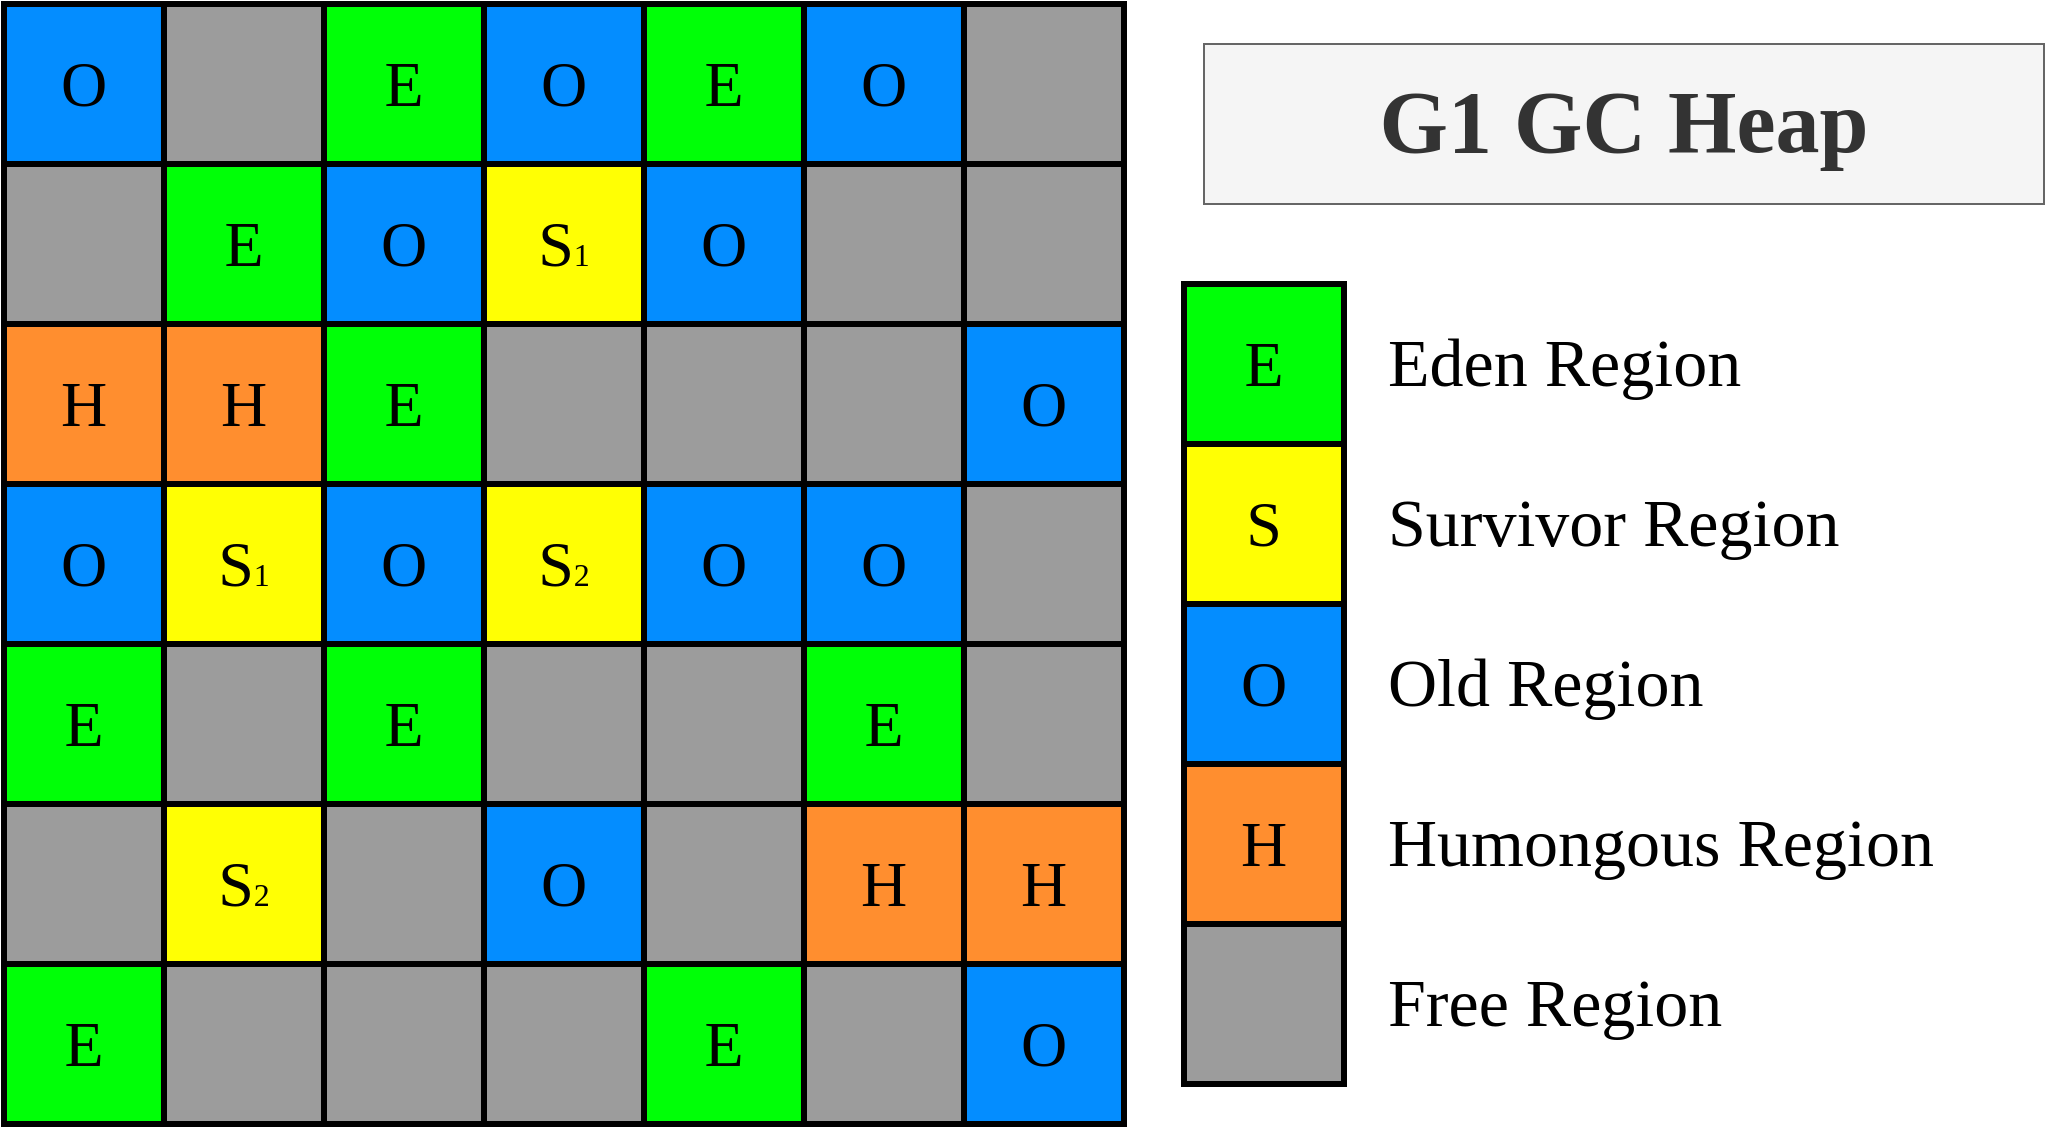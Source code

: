 <mxfile version="24.2.5" type="device">
  <diagram name="G1 GC Heap" id="bUMF98sUaSZOF8_wNnfO">
    <mxGraphModel dx="1234" dy="1214" grid="1" gridSize="10" guides="1" tooltips="1" connect="1" arrows="1" fold="1" page="1" pageScale="1" pageWidth="850" pageHeight="1100" math="0" shadow="0">
      <root>
        <mxCell id="0" />
        <mxCell id="1" parent="0" />
        <mxCell id="uFG7PCId-pUoOMfq0wAy-1" value="O" style="whiteSpace=wrap;html=1;aspect=fixed;fillColor=#048DFF;strokeWidth=3;fontSize=32;fontFamily=JetBrains Mono;" vertex="1" parent="1">
          <mxGeometry x="120" y="240" width="80" height="80" as="geometry" />
        </mxCell>
        <mxCell id="uFG7PCId-pUoOMfq0wAy-2" value="" style="whiteSpace=wrap;html=1;aspect=fixed;strokeWidth=3;fillColor=#9c9c9c;fontSize=32;fontFamily=JetBrains Mono;" vertex="1" parent="1">
          <mxGeometry x="200" y="240" width="80" height="80" as="geometry" />
        </mxCell>
        <mxCell id="uFG7PCId-pUoOMfq0wAy-3" value="E" style="whiteSpace=wrap;html=1;aspect=fixed;strokeWidth=3;fillColor=#00ff07;fontSize=32;fontFamily=JetBrains Mono;" vertex="1" parent="1">
          <mxGeometry x="280" y="240" width="80" height="80" as="geometry" />
        </mxCell>
        <mxCell id="uFG7PCId-pUoOMfq0wAy-4" value="O" style="whiteSpace=wrap;html=1;aspect=fixed;fillColor=#048DFF;strokeWidth=3;fontSize=32;fontFamily=JetBrains Mono;" vertex="1" parent="1">
          <mxGeometry x="360" y="240" width="80" height="80" as="geometry" />
        </mxCell>
        <mxCell id="uFG7PCId-pUoOMfq0wAy-5" value="E" style="whiteSpace=wrap;html=1;aspect=fixed;strokeWidth=3;fillColor=#00ff07;fontSize=32;fontFamily=JetBrains Mono;" vertex="1" parent="1">
          <mxGeometry x="440" y="240" width="80" height="80" as="geometry" />
        </mxCell>
        <mxCell id="uFG7PCId-pUoOMfq0wAy-6" value="O" style="whiteSpace=wrap;html=1;aspect=fixed;fillColor=#048DFF;strokeWidth=3;fontSize=32;fontFamily=JetBrains Mono;" vertex="1" parent="1">
          <mxGeometry x="520" y="240" width="80" height="80" as="geometry" />
        </mxCell>
        <mxCell id="uFG7PCId-pUoOMfq0wAy-7" value="" style="whiteSpace=wrap;html=1;aspect=fixed;strokeWidth=3;fillColor=#9c9c9c;fontSize=32;fontFamily=JetBrains Mono;" vertex="1" parent="1">
          <mxGeometry x="600" y="240" width="80" height="80" as="geometry" />
        </mxCell>
        <mxCell id="uFG7PCId-pUoOMfq0wAy-9" value="" style="whiteSpace=wrap;html=1;aspect=fixed;strokeWidth=3;fillColor=#9c9c9c;fontSize=32;fontFamily=JetBrains Mono;" vertex="1" parent="1">
          <mxGeometry x="120" y="320" width="80" height="80" as="geometry" />
        </mxCell>
        <mxCell id="uFG7PCId-pUoOMfq0wAy-10" value="E" style="whiteSpace=wrap;html=1;aspect=fixed;strokeWidth=3;fillColor=#00ff07;fontSize=32;fontFamily=JetBrains Mono;" vertex="1" parent="1">
          <mxGeometry x="200" y="320" width="80" height="80" as="geometry" />
        </mxCell>
        <mxCell id="uFG7PCId-pUoOMfq0wAy-11" value="O" style="whiteSpace=wrap;html=1;aspect=fixed;fillColor=#048DFF;strokeWidth=3;fontSize=32;fontFamily=JetBrains Mono;" vertex="1" parent="1">
          <mxGeometry x="280" y="320" width="80" height="80" as="geometry" />
        </mxCell>
        <mxCell id="uFG7PCId-pUoOMfq0wAy-12" value="S&lt;font style=&quot;font-size: 16px;&quot;&gt;1&lt;/font&gt;" style="whiteSpace=wrap;html=1;aspect=fixed;strokeWidth=3;fillColor=#ffff04;fontSize=32;fontFamily=JetBrains Mono;" vertex="1" parent="1">
          <mxGeometry x="360" y="320" width="80" height="80" as="geometry" />
        </mxCell>
        <mxCell id="uFG7PCId-pUoOMfq0wAy-13" value="O" style="whiteSpace=wrap;html=1;aspect=fixed;fillColor=#048DFF;strokeWidth=3;fontSize=32;fontFamily=JetBrains Mono;" vertex="1" parent="1">
          <mxGeometry x="440" y="320" width="80" height="80" as="geometry" />
        </mxCell>
        <mxCell id="uFG7PCId-pUoOMfq0wAy-14" value="" style="whiteSpace=wrap;html=1;aspect=fixed;strokeWidth=3;fillColor=#9c9c9c;fontSize=32;fontFamily=JetBrains Mono;" vertex="1" parent="1">
          <mxGeometry x="520" y="320" width="80" height="80" as="geometry" />
        </mxCell>
        <mxCell id="uFG7PCId-pUoOMfq0wAy-15" value="" style="whiteSpace=wrap;html=1;aspect=fixed;strokeWidth=3;fillColor=#9c9c9c;fontSize=32;fontFamily=JetBrains Mono;" vertex="1" parent="1">
          <mxGeometry x="600" y="320" width="80" height="80" as="geometry" />
        </mxCell>
        <mxCell id="uFG7PCId-pUoOMfq0wAy-16" value="H" style="whiteSpace=wrap;html=1;aspect=fixed;strokeWidth=3;fillColor=#ff8e2f;fontSize=32;fontFamily=JetBrains Mono;" vertex="1" parent="1">
          <mxGeometry x="120" y="400" width="80" height="80" as="geometry" />
        </mxCell>
        <mxCell id="uFG7PCId-pUoOMfq0wAy-17" value="H" style="whiteSpace=wrap;html=1;aspect=fixed;strokeWidth=3;fillColor=#ff8e2f;fontSize=32;fontFamily=JetBrains Mono;" vertex="1" parent="1">
          <mxGeometry x="200" y="400" width="80" height="80" as="geometry" />
        </mxCell>
        <mxCell id="uFG7PCId-pUoOMfq0wAy-18" value="E" style="whiteSpace=wrap;html=1;aspect=fixed;strokeWidth=3;fillColor=#00ff07;fontSize=32;fontFamily=JetBrains Mono;" vertex="1" parent="1">
          <mxGeometry x="280" y="400" width="80" height="80" as="geometry" />
        </mxCell>
        <mxCell id="uFG7PCId-pUoOMfq0wAy-19" value="" style="whiteSpace=wrap;html=1;aspect=fixed;strokeWidth=3;fillColor=#9c9c9c;fontSize=32;fontFamily=JetBrains Mono;" vertex="1" parent="1">
          <mxGeometry x="360" y="400" width="80" height="80" as="geometry" />
        </mxCell>
        <mxCell id="uFG7PCId-pUoOMfq0wAy-20" value="" style="whiteSpace=wrap;html=1;aspect=fixed;strokeWidth=3;fillColor=#9c9c9c;fontSize=32;fontFamily=JetBrains Mono;" vertex="1" parent="1">
          <mxGeometry x="440" y="400" width="80" height="80" as="geometry" />
        </mxCell>
        <mxCell id="uFG7PCId-pUoOMfq0wAy-21" value="" style="whiteSpace=wrap;html=1;aspect=fixed;strokeWidth=3;fillColor=#9c9c9c;fontSize=32;fontFamily=JetBrains Mono;" vertex="1" parent="1">
          <mxGeometry x="520" y="400" width="80" height="80" as="geometry" />
        </mxCell>
        <mxCell id="uFG7PCId-pUoOMfq0wAy-22" value="O" style="whiteSpace=wrap;html=1;aspect=fixed;fillColor=#048dff;strokeWidth=3;fontSize=32;fontFamily=JetBrains Mono;" vertex="1" parent="1">
          <mxGeometry x="600" y="400" width="80" height="80" as="geometry" />
        </mxCell>
        <mxCell id="uFG7PCId-pUoOMfq0wAy-23" value="O" style="whiteSpace=wrap;html=1;aspect=fixed;fillColor=#048dff;strokeWidth=3;fontSize=32;fontFamily=JetBrains Mono;" vertex="1" parent="1">
          <mxGeometry x="120" y="480" width="80" height="80" as="geometry" />
        </mxCell>
        <mxCell id="uFG7PCId-pUoOMfq0wAy-24" value="S&lt;span style=&quot;font-size: 16px;&quot;&gt;1&lt;/span&gt;" style="whiteSpace=wrap;html=1;aspect=fixed;strokeWidth=3;fillColor=#ffff04;fontSize=32;fontFamily=JetBrains Mono;" vertex="1" parent="1">
          <mxGeometry x="200" y="480" width="80" height="80" as="geometry" />
        </mxCell>
        <mxCell id="uFG7PCId-pUoOMfq0wAy-25" value="O" style="whiteSpace=wrap;html=1;aspect=fixed;fillColor=#048dff;strokeWidth=3;fontSize=32;fontFamily=JetBrains Mono;" vertex="1" parent="1">
          <mxGeometry x="280" y="480" width="80" height="80" as="geometry" />
        </mxCell>
        <mxCell id="uFG7PCId-pUoOMfq0wAy-26" value="S&lt;span style=&quot;font-size: 16px;&quot;&gt;2&lt;/span&gt;" style="whiteSpace=wrap;html=1;aspect=fixed;strokeWidth=3;fillColor=#ffff04;fontSize=32;fontFamily=JetBrains Mono;" vertex="1" parent="1">
          <mxGeometry x="360" y="480" width="80" height="80" as="geometry" />
        </mxCell>
        <mxCell id="uFG7PCId-pUoOMfq0wAy-27" value="O" style="whiteSpace=wrap;html=1;aspect=fixed;fillColor=#048dff;strokeWidth=3;fontSize=32;fontFamily=JetBrains Mono;" vertex="1" parent="1">
          <mxGeometry x="440" y="480" width="80" height="80" as="geometry" />
        </mxCell>
        <mxCell id="uFG7PCId-pUoOMfq0wAy-28" value="O" style="whiteSpace=wrap;html=1;aspect=fixed;fillColor=#048dff;strokeWidth=3;fontSize=32;fontFamily=JetBrains Mono;" vertex="1" parent="1">
          <mxGeometry x="520" y="480" width="80" height="80" as="geometry" />
        </mxCell>
        <mxCell id="uFG7PCId-pUoOMfq0wAy-29" value="" style="whiteSpace=wrap;html=1;aspect=fixed;strokeWidth=3;fillColor=#9c9c9c;fontSize=32;fontFamily=JetBrains Mono;" vertex="1" parent="1">
          <mxGeometry x="600" y="480" width="80" height="80" as="geometry" />
        </mxCell>
        <mxCell id="uFG7PCId-pUoOMfq0wAy-30" value="E" style="whiteSpace=wrap;html=1;aspect=fixed;strokeWidth=3;fillColor=#00ff07;fontSize=32;fontFamily=JetBrains Mono;" vertex="1" parent="1">
          <mxGeometry x="120" y="560" width="80" height="80" as="geometry" />
        </mxCell>
        <mxCell id="uFG7PCId-pUoOMfq0wAy-31" value="" style="whiteSpace=wrap;html=1;aspect=fixed;strokeWidth=3;fillColor=#9c9c9c;fontSize=32;fontFamily=JetBrains Mono;" vertex="1" parent="1">
          <mxGeometry x="200" y="560" width="80" height="80" as="geometry" />
        </mxCell>
        <mxCell id="uFG7PCId-pUoOMfq0wAy-32" value="E" style="whiteSpace=wrap;html=1;aspect=fixed;strokeWidth=3;fillColor=#00ff07;fontSize=32;fontFamily=JetBrains Mono;" vertex="1" parent="1">
          <mxGeometry x="280" y="560" width="80" height="80" as="geometry" />
        </mxCell>
        <mxCell id="uFG7PCId-pUoOMfq0wAy-33" value="" style="whiteSpace=wrap;html=1;aspect=fixed;strokeWidth=3;fillColor=#9c9c9c;fontSize=32;fontFamily=JetBrains Mono;" vertex="1" parent="1">
          <mxGeometry x="360" y="560" width="80" height="80" as="geometry" />
        </mxCell>
        <mxCell id="uFG7PCId-pUoOMfq0wAy-34" value="" style="whiteSpace=wrap;html=1;aspect=fixed;strokeWidth=3;fillColor=#9c9c9c;fontSize=32;fontFamily=JetBrains Mono;" vertex="1" parent="1">
          <mxGeometry x="440" y="560" width="80" height="80" as="geometry" />
        </mxCell>
        <mxCell id="uFG7PCId-pUoOMfq0wAy-35" value="E" style="whiteSpace=wrap;html=1;aspect=fixed;strokeWidth=3;fillColor=#00ff07;fontSize=32;fontFamily=JetBrains Mono;" vertex="1" parent="1">
          <mxGeometry x="520" y="560" width="80" height="80" as="geometry" />
        </mxCell>
        <mxCell id="uFG7PCId-pUoOMfq0wAy-36" value="" style="whiteSpace=wrap;html=1;aspect=fixed;strokeWidth=3;fillColor=#9c9c9c;fontSize=32;fontFamily=JetBrains Mono;" vertex="1" parent="1">
          <mxGeometry x="600" y="560" width="80" height="80" as="geometry" />
        </mxCell>
        <mxCell id="uFG7PCId-pUoOMfq0wAy-37" value="" style="whiteSpace=wrap;html=1;aspect=fixed;strokeWidth=3;fillColor=#9c9c9c;fontSize=32;fontFamily=JetBrains Mono;" vertex="1" parent="1">
          <mxGeometry x="120" y="640" width="80" height="80" as="geometry" />
        </mxCell>
        <mxCell id="uFG7PCId-pUoOMfq0wAy-38" value="S&lt;span style=&quot;font-size: 16px;&quot;&gt;2&lt;/span&gt;" style="whiteSpace=wrap;html=1;aspect=fixed;strokeWidth=3;fillColor=#ffff04;fontSize=32;fontFamily=JetBrains Mono;" vertex="1" parent="1">
          <mxGeometry x="200" y="640" width="80" height="80" as="geometry" />
        </mxCell>
        <mxCell id="uFG7PCId-pUoOMfq0wAy-39" value="" style="whiteSpace=wrap;html=1;aspect=fixed;strokeWidth=3;fillColor=#9c9c9c;fontSize=32;fontFamily=JetBrains Mono;" vertex="1" parent="1">
          <mxGeometry x="280" y="640" width="80" height="80" as="geometry" />
        </mxCell>
        <mxCell id="uFG7PCId-pUoOMfq0wAy-40" value="O" style="whiteSpace=wrap;html=1;aspect=fixed;fillColor=#048dff;strokeWidth=3;fontSize=32;fontFamily=JetBrains Mono;" vertex="1" parent="1">
          <mxGeometry x="360" y="640" width="80" height="80" as="geometry" />
        </mxCell>
        <mxCell id="uFG7PCId-pUoOMfq0wAy-41" value="" style="whiteSpace=wrap;html=1;aspect=fixed;strokeWidth=3;fillColor=#9c9c9c;fontSize=32;fontFamily=JetBrains Mono;" vertex="1" parent="1">
          <mxGeometry x="440" y="640" width="80" height="80" as="geometry" />
        </mxCell>
        <mxCell id="uFG7PCId-pUoOMfq0wAy-42" value="H" style="whiteSpace=wrap;html=1;aspect=fixed;strokeWidth=3;fillColor=#ff8e2f;fontSize=32;fontFamily=JetBrains Mono;" vertex="1" parent="1">
          <mxGeometry x="520" y="640" width="80" height="80" as="geometry" />
        </mxCell>
        <mxCell id="uFG7PCId-pUoOMfq0wAy-43" value="H" style="whiteSpace=wrap;html=1;aspect=fixed;strokeWidth=3;fillColor=#ff8e2f;fontSize=32;fontFamily=JetBrains Mono;" vertex="1" parent="1">
          <mxGeometry x="600" y="640" width="80" height="80" as="geometry" />
        </mxCell>
        <mxCell id="uFG7PCId-pUoOMfq0wAy-44" value="E" style="whiteSpace=wrap;html=1;aspect=fixed;strokeWidth=3;fillColor=#00ff07;fontSize=32;fontFamily=JetBrains Mono;" vertex="1" parent="1">
          <mxGeometry x="120" y="720" width="80" height="80" as="geometry" />
        </mxCell>
        <mxCell id="uFG7PCId-pUoOMfq0wAy-45" value="" style="whiteSpace=wrap;html=1;aspect=fixed;strokeWidth=3;fillColor=#9c9c9c;fontSize=32;fontFamily=JetBrains Mono;" vertex="1" parent="1">
          <mxGeometry x="200" y="720" width="80" height="80" as="geometry" />
        </mxCell>
        <mxCell id="uFG7PCId-pUoOMfq0wAy-46" value="" style="whiteSpace=wrap;html=1;aspect=fixed;strokeWidth=3;fillColor=#9c9c9c;fontSize=32;fontFamily=JetBrains Mono;" vertex="1" parent="1">
          <mxGeometry x="280" y="720" width="80" height="80" as="geometry" />
        </mxCell>
        <mxCell id="uFG7PCId-pUoOMfq0wAy-47" value="" style="whiteSpace=wrap;html=1;aspect=fixed;strokeWidth=3;fillColor=#9c9c9c;fontSize=32;fontFamily=JetBrains Mono;" vertex="1" parent="1">
          <mxGeometry x="360" y="720" width="80" height="80" as="geometry" />
        </mxCell>
        <mxCell id="uFG7PCId-pUoOMfq0wAy-48" value="E" style="whiteSpace=wrap;html=1;aspect=fixed;strokeWidth=3;fillColor=#00ff07;fontSize=32;fontFamily=JetBrains Mono;" vertex="1" parent="1">
          <mxGeometry x="440" y="720" width="80" height="80" as="geometry" />
        </mxCell>
        <mxCell id="uFG7PCId-pUoOMfq0wAy-49" value="" style="whiteSpace=wrap;html=1;aspect=fixed;strokeWidth=3;fillColor=#9c9c9c;fontSize=32;fontFamily=JetBrains Mono;" vertex="1" parent="1">
          <mxGeometry x="520" y="720" width="80" height="80" as="geometry" />
        </mxCell>
        <mxCell id="uFG7PCId-pUoOMfq0wAy-50" value="O" style="whiteSpace=wrap;html=1;aspect=fixed;fillColor=#048dff;strokeWidth=3;fontSize=32;fontFamily=JetBrains Mono;" vertex="1" parent="1">
          <mxGeometry x="600" y="720" width="80" height="80" as="geometry" />
        </mxCell>
        <mxCell id="uFG7PCId-pUoOMfq0wAy-51" value="E" style="whiteSpace=wrap;html=1;aspect=fixed;strokeWidth=3;fillColor=#00ff07;fontSize=32;fontFamily=JetBrains Mono;" vertex="1" parent="1">
          <mxGeometry x="710" y="380" width="80" height="80" as="geometry" />
        </mxCell>
        <mxCell id="uFG7PCId-pUoOMfq0wAy-52" value="S" style="whiteSpace=wrap;html=1;aspect=fixed;strokeWidth=3;fillColor=#ffff04;fontSize=32;fontFamily=JetBrains Mono;" vertex="1" parent="1">
          <mxGeometry x="710" y="460" width="80" height="80" as="geometry" />
        </mxCell>
        <mxCell id="uFG7PCId-pUoOMfq0wAy-53" value="O" style="whiteSpace=wrap;html=1;aspect=fixed;fillColor=#048DFF;strokeWidth=3;fontSize=32;fontFamily=JetBrains Mono;" vertex="1" parent="1">
          <mxGeometry x="710" y="540" width="80" height="80" as="geometry" />
        </mxCell>
        <mxCell id="uFG7PCId-pUoOMfq0wAy-54" value="H" style="whiteSpace=wrap;html=1;aspect=fixed;strokeWidth=3;fillColor=#ff8e2f;fontSize=32;fontFamily=JetBrains Mono;" vertex="1" parent="1">
          <mxGeometry x="710" y="620" width="80" height="80" as="geometry" />
        </mxCell>
        <mxCell id="uFG7PCId-pUoOMfq0wAy-55" value="" style="whiteSpace=wrap;html=1;aspect=fixed;strokeWidth=3;fillColor=#9c9c9c;fontSize=32;fontFamily=JetBrains Mono;" vertex="1" parent="1">
          <mxGeometry x="710" y="700" width="80" height="80" as="geometry" />
        </mxCell>
        <mxCell id="uFG7PCId-pUoOMfq0wAy-57" value="Eden Region" style="text;html=1;align=left;verticalAlign=middle;whiteSpace=wrap;rounded=0;fontFamily=JetBrains Mono;fontStyle=0;fontSize=34;" vertex="1" parent="1">
          <mxGeometry x="810" y="405" width="240" height="30" as="geometry" />
        </mxCell>
        <mxCell id="uFG7PCId-pUoOMfq0wAy-58" value="Survivor Region" style="text;html=1;align=left;verticalAlign=middle;whiteSpace=wrap;rounded=0;fontFamily=JetBrains Mono;fontStyle=0;fontSize=34;" vertex="1" parent="1">
          <mxGeometry x="810" y="485" width="320" height="30" as="geometry" />
        </mxCell>
        <mxCell id="uFG7PCId-pUoOMfq0wAy-59" value="Old Region" style="text;html=1;align=left;verticalAlign=middle;whiteSpace=wrap;rounded=0;fontFamily=JetBrains Mono;fontStyle=0;fontSize=34;" vertex="1" parent="1">
          <mxGeometry x="810" y="565" width="230" height="30" as="geometry" />
        </mxCell>
        <mxCell id="uFG7PCId-pUoOMfq0wAy-60" value="Humongous Region" style="text;html=1;align=left;verticalAlign=middle;whiteSpace=wrap;rounded=0;fontFamily=JetBrains Mono;fontStyle=0;fontSize=34;" vertex="1" parent="1">
          <mxGeometry x="810" y="645" width="340" height="30" as="geometry" />
        </mxCell>
        <mxCell id="uFG7PCId-pUoOMfq0wAy-61" value="Free Region" style="text;html=1;align=left;verticalAlign=middle;whiteSpace=wrap;rounded=0;fontFamily=JetBrains Mono;fontStyle=0;fontSize=34;" vertex="1" parent="1">
          <mxGeometry x="810" y="725" width="240" height="30" as="geometry" />
        </mxCell>
        <mxCell id="uFG7PCId-pUoOMfq0wAy-63" value="G1 GC Heap" style="text;html=1;align=center;verticalAlign=middle;whiteSpace=wrap;rounded=0;fontFamily=JetBrains Mono;fontStyle=1;fontSize=44;fillColor=#f5f5f5;fontColor=#333333;strokeColor=#666666;" vertex="1" parent="1">
          <mxGeometry x="720" y="260" width="420" height="80" as="geometry" />
        </mxCell>
      </root>
    </mxGraphModel>
  </diagram>
</mxfile>
